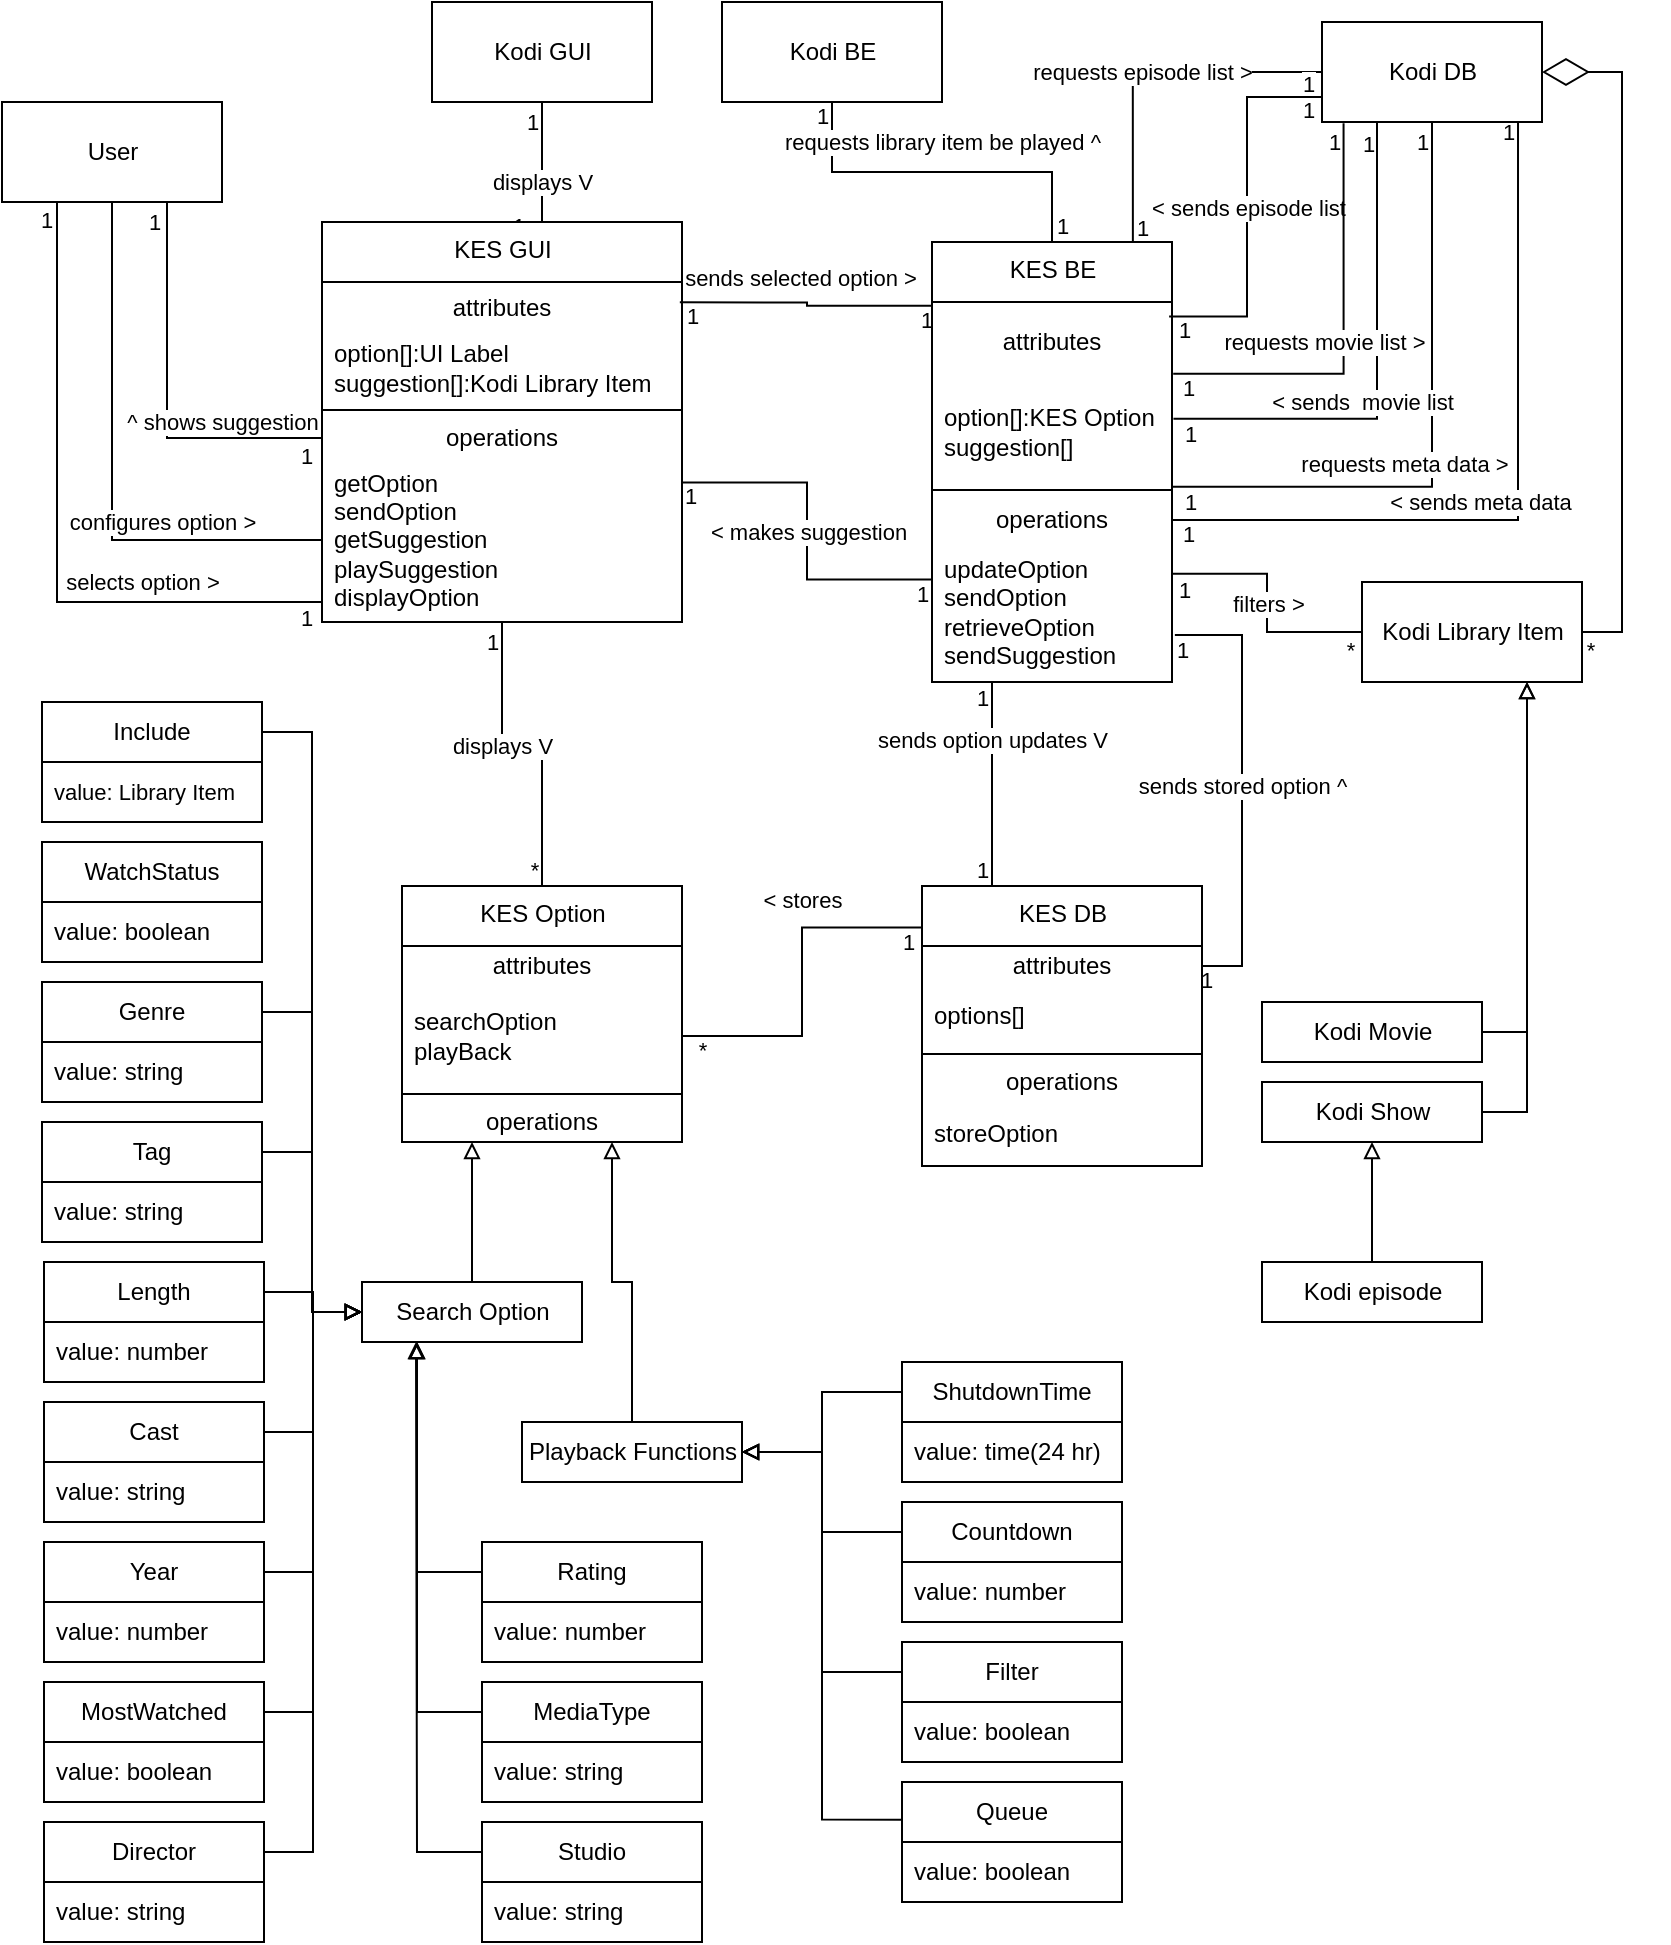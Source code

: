 <mxfile version="20.8.16" type="device"><diagram id="5QyvUhvtowPXvdwHoXW4" name="Page-1"><mxGraphModel dx="1098" dy="640" grid="1" gridSize="10" guides="1" tooltips="1" connect="1" arrows="1" fold="1" page="1" pageScale="1" pageWidth="850" pageHeight="1100" math="0" shadow="0"><root><mxCell id="0"/><mxCell id="1" parent="0"/><mxCell id="aH5XQn8IMp808lATi_bA-122" value="selects option &amp;gt;" style="edgeStyle=orthogonalEdgeStyle;rounded=0;orthogonalLoop=1;jettySize=auto;html=1;startArrow=none;startFill=0;endArrow=none;endFill=0;entryX=0;entryY=0.878;entryDx=0;entryDy=0;exitX=0.25;exitY=1;exitDx=0;exitDy=0;entryPerimeter=0;" parent="1" source="6" target="wnMXH39WCx-9L3nmAdNR-98" edge="1"><mxGeometry x="0.459" y="10" relative="1" as="geometry"><mxPoint x="150" y="170" as="targetPoint"/><mxPoint as="offset"/></mxGeometry></mxCell><mxCell id="Qz8JM6yWFEScYRplDdzO-94" value="1" style="edgeLabel;html=1;align=center;verticalAlign=middle;resizable=0;points=[];" parent="aH5XQn8IMp808lATi_bA-122" vertex="1" connectable="0"><mxGeometry x="-0.898" relative="1" as="geometry"><mxPoint x="-6" y="-8" as="offset"/></mxGeometry></mxCell><mxCell id="Qz8JM6yWFEScYRplDdzO-97" value="1" style="edgeLabel;html=1;align=center;verticalAlign=middle;resizable=0;points=[];" parent="aH5XQn8IMp808lATi_bA-122" vertex="1" connectable="0"><mxGeometry x="0.917" y="2" relative="1" as="geometry"><mxPoint x="6" y="10" as="offset"/></mxGeometry></mxCell><mxCell id="Qz8JM6yWFEScYRplDdzO-93" value="^ shows suggestion" style="edgeStyle=orthogonalEdgeStyle;rounded=0;orthogonalLoop=1;jettySize=auto;html=1;entryX=0;entryY=0.5;entryDx=0;entryDy=0;startArrow=none;startFill=0;endArrow=none;endFill=0;exitX=0.75;exitY=1;exitDx=0;exitDy=0;" parent="1" source="6" target="wnMXH39WCx-9L3nmAdNR-97" edge="1"><mxGeometry x="0.488" y="8" relative="1" as="geometry"><mxPoint as="offset"/></mxGeometry></mxCell><mxCell id="Qz8JM6yWFEScYRplDdzO-95" value="1" style="edgeLabel;html=1;align=center;verticalAlign=middle;resizable=0;points=[];" parent="Qz8JM6yWFEScYRplDdzO-93" vertex="1" connectable="0"><mxGeometry x="-0.841" y="-3" relative="1" as="geometry"><mxPoint x="-4" y="-6" as="offset"/></mxGeometry></mxCell><mxCell id="Qz8JM6yWFEScYRplDdzO-96" value="1" style="edgeLabel;html=1;align=center;verticalAlign=middle;resizable=0;points=[];" parent="Qz8JM6yWFEScYRplDdzO-93" vertex="1" connectable="0"><mxGeometry x="0.829" relative="1" as="geometry"><mxPoint x="8" y="9" as="offset"/></mxGeometry></mxCell><mxCell id="PHkixH4Za-O6h0a6Kcd0-161" value="configures option &amp;gt;" style="edgeStyle=orthogonalEdgeStyle;rounded=0;orthogonalLoop=1;jettySize=auto;html=1;fontSize=11;endArrow=none;endFill=0;endSize=6;" edge="1" parent="1" source="6" target="wnMXH39WCx-9L3nmAdNR-98"><mxGeometry x="0.416" y="9" relative="1" as="geometry"><mxPoint as="offset"/></mxGeometry></mxCell><mxCell id="6" value="User" style="html=1;" parent="1" vertex="1"><mxGeometry x="20" y="110" width="110" height="50" as="geometry"/></mxCell><mxCell id="aH5XQn8IMp808lATi_bA-124" value="displays V" style="edgeStyle=orthogonalEdgeStyle;rounded=0;orthogonalLoop=1;jettySize=auto;html=1;startArrow=none;startFill=0;endArrow=none;endFill=0;entryX=0.5;entryY=0;entryDx=0;entryDy=0;" parent="1" source="7" target="wnMXH39WCx-9L3nmAdNR-93" edge="1"><mxGeometry relative="1" as="geometry"><mxPoint x="260" y="210" as="targetPoint"/><Array as="points"><mxPoint x="290" y="160"/><mxPoint x="290" y="160"/></Array></mxGeometry></mxCell><mxCell id="Qz8JM6yWFEScYRplDdzO-100" value="1" style="edgeLabel;html=1;align=center;verticalAlign=middle;resizable=0;points=[];" parent="aH5XQn8IMp808lATi_bA-124" vertex="1" connectable="0"><mxGeometry x="-0.733" relative="1" as="geometry"><mxPoint x="-5" y="-1" as="offset"/></mxGeometry></mxCell><mxCell id="Qz8JM6yWFEScYRplDdzO-101" value="1" style="edgeLabel;html=1;align=center;verticalAlign=middle;resizable=0;points=[];" parent="aH5XQn8IMp808lATi_bA-124" vertex="1" connectable="0"><mxGeometry x="0.667" relative="1" as="geometry"><mxPoint x="-6" y="2" as="offset"/></mxGeometry></mxCell><mxCell id="7" value="Kodi GUI" style="html=1;" parent="1" vertex="1"><mxGeometry x="235" y="60" width="110" height="50" as="geometry"/></mxCell><mxCell id="PHkixH4Za-O6h0a6Kcd0-103" style="edgeStyle=orthogonalEdgeStyle;rounded=0;orthogonalLoop=1;jettySize=auto;html=1;entryX=1;entryY=0.5;entryDx=0;entryDy=0;endArrow=diamondThin;endFill=0;exitX=1;exitY=0.5;exitDx=0;exitDy=0;endSize=21;" edge="1" parent="1" source="9" target="43"><mxGeometry relative="1" as="geometry"/></mxCell><mxCell id="PHkixH4Za-O6h0a6Kcd0-155" value="*" style="edgeLabel;html=1;align=center;verticalAlign=middle;resizable=0;points=[];fontSize=11;" vertex="1" connectable="0" parent="PHkixH4Za-O6h0a6Kcd0-103"><mxGeometry x="-0.816" relative="1" as="geometry"><mxPoint x="-16" y="20" as="offset"/></mxGeometry></mxCell><mxCell id="PHkixH4Za-O6h0a6Kcd0-104" value="filters &amp;gt;" style="edgeStyle=orthogonalEdgeStyle;rounded=0;orthogonalLoop=1;jettySize=auto;html=1;entryX=1.003;entryY=0.227;entryDx=0;entryDy=0;entryPerimeter=0;endArrow=none;endFill=0;" edge="1" parent="1" source="9" target="H6IdDDHFoAhcUk2efAu6-102"><mxGeometry relative="1" as="geometry"/></mxCell><mxCell id="PHkixH4Za-O6h0a6Kcd0-153" value="1" style="edgeLabel;html=1;align=center;verticalAlign=middle;resizable=0;points=[];fontSize=11;" vertex="1" connectable="0" parent="PHkixH4Za-O6h0a6Kcd0-104"><mxGeometry x="0.803" relative="1" as="geometry"><mxPoint x="-7" y="8" as="offset"/></mxGeometry></mxCell><mxCell id="PHkixH4Za-O6h0a6Kcd0-154" value="*" style="edgeLabel;html=1;align=center;verticalAlign=middle;resizable=0;points=[];fontSize=11;" vertex="1" connectable="0" parent="PHkixH4Za-O6h0a6Kcd0-104"><mxGeometry x="-0.832" relative="1" as="geometry"><mxPoint x="4" y="9" as="offset"/></mxGeometry></mxCell><mxCell id="9" value="Kodi Library Item" style="html=1;" parent="1" vertex="1"><mxGeometry x="700" y="350" width="110" height="50" as="geometry"/></mxCell><mxCell id="aH5XQn8IMp808lATi_bA-118" value="requests meta data &amp;gt;" style="edgeStyle=orthogonalEdgeStyle;rounded=0;orthogonalLoop=1;jettySize=auto;html=1;startArrow=none;startFill=0;endArrow=none;endFill=0;entryX=1.002;entryY=1.048;entryDx=0;entryDy=0;entryPerimeter=0;exitX=0.5;exitY=1;exitDx=0;exitDy=0;" parent="1" source="43" target="H6IdDDHFoAhcUk2efAu6-95" edge="1"><mxGeometry x="0.258" y="-11" relative="1" as="geometry"><mxPoint as="offset"/></mxGeometry></mxCell><mxCell id="Qz8JM6yWFEScYRplDdzO-121" value="1" style="edgeLabel;html=1;align=center;verticalAlign=middle;resizable=0;points=[];" parent="aH5XQn8IMp808lATi_bA-118" vertex="1" connectable="0"><mxGeometry x="0.883" y="1" relative="1" as="geometry"><mxPoint x="-10" y="6" as="offset"/></mxGeometry></mxCell><mxCell id="Qz8JM6yWFEScYRplDdzO-124" value="1" style="edgeLabel;html=1;align=center;verticalAlign=middle;resizable=0;points=[];" parent="aH5XQn8IMp808lATi_bA-118" vertex="1" connectable="0"><mxGeometry x="-0.929" relative="1" as="geometry"><mxPoint x="-5" y="-1" as="offset"/></mxGeometry></mxCell><mxCell id="aH5XQn8IMp808lATi_bA-130" value="&amp;lt; sends meta data" style="edgeStyle=orthogonalEdgeStyle;rounded=0;orthogonalLoop=1;jettySize=auto;html=1;entryX=1;entryY=0.5;entryDx=0;entryDy=0;startArrow=none;startFill=0;endArrow=none;endFill=0;exitX=0.891;exitY=0.9;exitDx=0;exitDy=0;exitPerimeter=0;" parent="1" source="43" target="H6IdDDHFoAhcUk2efAu6-97" edge="1"><mxGeometry x="0.183" y="-9" relative="1" as="geometry"><mxPoint as="offset"/></mxGeometry></mxCell><mxCell id="Qz8JM6yWFEScYRplDdzO-120" value="1" style="edgeLabel;html=1;align=center;verticalAlign=middle;resizable=0;points=[];" parent="aH5XQn8IMp808lATi_bA-130" vertex="1" connectable="0"><mxGeometry x="0.923" relative="1" as="geometry"><mxPoint x="-7" y="7" as="offset"/></mxGeometry></mxCell><mxCell id="Qz8JM6yWFEScYRplDdzO-125" value="1" style="edgeLabel;html=1;align=center;verticalAlign=middle;resizable=0;points=[];" parent="aH5XQn8IMp808lATi_bA-130" vertex="1" connectable="0"><mxGeometry x="-0.947" relative="1" as="geometry"><mxPoint x="-5" as="offset"/></mxGeometry></mxCell><mxCell id="Qz8JM6yWFEScYRplDdzO-129" value="&amp;lt; sends&amp;nbsp; movie list" style="edgeStyle=orthogonalEdgeStyle;rounded=0;orthogonalLoop=1;jettySize=auto;html=1;entryX=1.006;entryY=0.367;entryDx=0;entryDy=0;startArrow=none;startFill=0;endArrow=none;endFill=0;exitX=0.25;exitY=1;exitDx=0;exitDy=0;entryPerimeter=0;" parent="1" source="43" target="H6IdDDHFoAhcUk2efAu6-95" edge="1"><mxGeometry x="0.244" y="-8" relative="1" as="geometry"><mxPoint x="687" y="190" as="sourcePoint"/><mxPoint as="offset"/></mxGeometry></mxCell><mxCell id="Qz8JM6yWFEScYRplDdzO-132" value="1" style="edgeLabel;html=1;align=center;verticalAlign=middle;resizable=0;points=[];" parent="Qz8JM6yWFEScYRplDdzO-129" vertex="1" connectable="0"><mxGeometry x="-0.888" relative="1" as="geometry"><mxPoint x="-5" y="-3" as="offset"/></mxGeometry></mxCell><mxCell id="Qz8JM6yWFEScYRplDdzO-134" value="1" style="edgeLabel;html=1;align=center;verticalAlign=middle;resizable=0;points=[];" parent="Qz8JM6yWFEScYRplDdzO-129" vertex="1" connectable="0"><mxGeometry x="0.891" relative="1" as="geometry"><mxPoint x="-6" y="7" as="offset"/></mxGeometry></mxCell><mxCell id="43" value="Kodi DB" style="html=1;" parent="1" vertex="1"><mxGeometry x="680" y="70" width="110" height="50" as="geometry"/></mxCell><mxCell id="85" value="Search Option" style="html=1;fontSize=12;" parent="1" vertex="1"><mxGeometry x="200" y="700" width="110" height="30" as="geometry"/></mxCell><mxCell id="86" value="Playback Functions" style="html=1;fontSize=12;" parent="1" vertex="1"><mxGeometry x="280" y="770" width="110" height="30" as="geometry"/></mxCell><mxCell id="aH5XQn8IMp808lATi_bA-119" value="requests library item be played ^" style="edgeStyle=orthogonalEdgeStyle;rounded=0;orthogonalLoop=1;jettySize=auto;html=1;entryX=0.5;entryY=0;entryDx=0;entryDy=0;startArrow=none;startFill=0;endArrow=none;endFill=0;" parent="1" source="93" target="H6IdDDHFoAhcUk2efAu6-93" edge="1"><mxGeometry y="15" relative="1" as="geometry"><mxPoint as="offset"/></mxGeometry></mxCell><mxCell id="Qz8JM6yWFEScYRplDdzO-108" value="1" style="edgeLabel;html=1;align=center;verticalAlign=middle;resizable=0;points=[];" parent="aH5XQn8IMp808lATi_bA-119" vertex="1" connectable="0"><mxGeometry x="-0.676" relative="1" as="geometry"><mxPoint x="-5" y="-22" as="offset"/></mxGeometry></mxCell><mxCell id="Qz8JM6yWFEScYRplDdzO-109" value="1" style="edgeLabel;html=1;align=center;verticalAlign=middle;resizable=0;points=[];" parent="aH5XQn8IMp808lATi_bA-119" vertex="1" connectable="0"><mxGeometry x="0.695" relative="1" as="geometry"><mxPoint x="5" y="19" as="offset"/></mxGeometry></mxCell><mxCell id="93" value="Kodi BE" style="html=1;" parent="1" vertex="1"><mxGeometry x="380" y="60" width="110" height="50" as="geometry"/></mxCell><mxCell id="aH5XQn8IMp808lATi_bA-106" value="displays V" style="edgeStyle=orthogonalEdgeStyle;rounded=0;orthogonalLoop=1;jettySize=auto;html=1;startArrow=none;startFill=0;endArrow=none;endFill=0;" parent="1" source="wnMXH39WCx-9L3nmAdNR-93" target="aH5XQn8IMp808lATi_bA-93" edge="1"><mxGeometry x="-0.188" relative="1" as="geometry"><mxPoint as="offset"/></mxGeometry></mxCell><mxCell id="Qz8JM6yWFEScYRplDdzO-112" value="1" style="edgeLabel;html=1;align=center;verticalAlign=middle;resizable=0;points=[];" parent="aH5XQn8IMp808lATi_bA-106" vertex="1" connectable="0"><mxGeometry x="-0.849" y="1" relative="1" as="geometry"><mxPoint x="-6" y="-2" as="offset"/></mxGeometry></mxCell><mxCell id="Qz8JM6yWFEScYRplDdzO-113" value="*" style="edgeLabel;html=1;align=center;verticalAlign=middle;resizable=0;points=[];" parent="aH5XQn8IMp808lATi_bA-106" vertex="1" connectable="0"><mxGeometry x="0.849" y="-1" relative="1" as="geometry"><mxPoint x="-3" y="3" as="offset"/></mxGeometry></mxCell><mxCell id="wnMXH39WCx-9L3nmAdNR-93" value="KES GUI" style="swimlane;fontStyle=0;align=center;verticalAlign=top;childLayout=stackLayout;horizontal=1;startSize=30;horizontalStack=0;resizeParent=1;resizeParentMax=0;resizeLast=0;collapsible=0;marginBottom=0;html=1;fontColor=#000000;labelBackgroundColor=none;" parent="1" vertex="1"><mxGeometry x="180" y="170" width="180" height="200" as="geometry"/></mxCell><mxCell id="wnMXH39WCx-9L3nmAdNR-94" value="attributes" style="text;html=1;strokeColor=none;fillColor=none;align=center;verticalAlign=middle;spacingLeft=4;spacingRight=4;overflow=hidden;rotatable=0;points=[[0,0.5],[1,0.5]];portConstraint=eastwest;fontColor=#000000;labelBackgroundColor=none;" parent="wnMXH39WCx-9L3nmAdNR-93" vertex="1"><mxGeometry y="30" width="180" height="25" as="geometry"/></mxCell><mxCell id="wnMXH39WCx-9L3nmAdNR-95" value="option[]:UI Label&lt;br&gt;suggestion[]:Kodi Library Item" style="text;html=1;strokeColor=none;fillColor=none;align=left;verticalAlign=middle;spacingLeft=4;spacingRight=4;overflow=hidden;rotatable=0;points=[[0,0.5],[1,0.5]];portConstraint=eastwest;fontColor=#000000;labelBackgroundColor=none;" parent="wnMXH39WCx-9L3nmAdNR-93" vertex="1"><mxGeometry y="55" width="180" height="35" as="geometry"/></mxCell><mxCell id="wnMXH39WCx-9L3nmAdNR-96" value="" style="line;strokeWidth=1;fillColor=none;align=left;verticalAlign=middle;spacingTop=-1;spacingLeft=3;spacingRight=3;rotatable=0;labelPosition=right;points=[];portConstraint=eastwest;fontColor=#000000;labelBackgroundColor=none;" parent="wnMXH39WCx-9L3nmAdNR-93" vertex="1"><mxGeometry y="90" width="180" height="8" as="geometry"/></mxCell><mxCell id="wnMXH39WCx-9L3nmAdNR-97" value="operations" style="text;html=1;strokeColor=none;fillColor=none;align=center;verticalAlign=middle;spacingLeft=4;spacingRight=4;overflow=hidden;rotatable=0;points=[[0,0.5],[1,0.5]];portConstraint=eastwest;fontColor=#000000;labelBackgroundColor=none;" parent="wnMXH39WCx-9L3nmAdNR-93" vertex="1"><mxGeometry y="98" width="180" height="20" as="geometry"/></mxCell><mxCell id="wnMXH39WCx-9L3nmAdNR-98" value="getOption&lt;br&gt;sendOption&lt;br&gt;getSuggestion&lt;br&gt;playSuggestion&lt;br&gt;displayOption" style="text;html=1;strokeColor=none;fillColor=none;align=left;verticalAlign=middle;spacingLeft=4;spacingRight=4;overflow=hidden;rotatable=0;points=[[0,0.5],[1,0.5]];portConstraint=eastwest;fontColor=#000000;labelBackgroundColor=none;" parent="wnMXH39WCx-9L3nmAdNR-93" vertex="1"><mxGeometry y="118" width="180" height="82" as="geometry"/></mxCell><mxCell id="aH5XQn8IMp808lATi_bA-109" value="sends option updates V" style="edgeStyle=orthogonalEdgeStyle;rounded=0;orthogonalLoop=1;jettySize=auto;html=1;entryX=0.25;entryY=0;entryDx=0;entryDy=0;startArrow=none;startFill=0;endArrow=none;endFill=0;exitX=0.25;exitY=1;exitDx=0;exitDy=0;exitPerimeter=0;" parent="1" source="H6IdDDHFoAhcUk2efAu6-102" target="NBvjGKbYhggI_zkNDtC3-93" edge="1"><mxGeometry x="-0.436" relative="1" as="geometry"><mxPoint as="offset"/></mxGeometry></mxCell><mxCell id="Qz8JM6yWFEScYRplDdzO-135" value="1" style="edgeLabel;html=1;align=center;verticalAlign=middle;resizable=0;points=[];" parent="aH5XQn8IMp808lATi_bA-109" vertex="1" connectable="0"><mxGeometry x="-0.818" y="1" relative="1" as="geometry"><mxPoint x="-6" y="-2" as="offset"/></mxGeometry></mxCell><mxCell id="Qz8JM6yWFEScYRplDdzO-136" value="1" style="edgeLabel;html=1;align=center;verticalAlign=middle;resizable=0;points=[];" parent="aH5XQn8IMp808lATi_bA-109" vertex="1" connectable="0"><mxGeometry x="0.773" y="-1" relative="1" as="geometry"><mxPoint x="-4" y="3" as="offset"/></mxGeometry></mxCell><mxCell id="aH5XQn8IMp808lATi_bA-110" value="sends stored option ^" style="edgeStyle=orthogonalEdgeStyle;rounded=0;orthogonalLoop=1;jettySize=auto;html=1;startArrow=none;startFill=0;endArrow=none;endFill=0;exitX=1.012;exitY=0.664;exitDx=0;exitDy=0;exitPerimeter=0;entryX=1;entryY=0.5;entryDx=0;entryDy=0;" parent="1" source="H6IdDDHFoAhcUk2efAu6-102" target="NBvjGKbYhggI_zkNDtC3-94" edge="1"><mxGeometry relative="1" as="geometry"/></mxCell><mxCell id="Qz8JM6yWFEScYRplDdzO-119" value="1" style="edgeLabel;html=1;align=center;verticalAlign=middle;resizable=0;points=[];" parent="aH5XQn8IMp808lATi_bA-110" vertex="1" connectable="0"><mxGeometry x="-0.806" relative="1" as="geometry"><mxPoint x="-18" y="7" as="offset"/></mxGeometry></mxCell><mxCell id="Qz8JM6yWFEScYRplDdzO-137" value="1" style="edgeLabel;html=1;align=center;verticalAlign=middle;resizable=0;points=[];" parent="aH5XQn8IMp808lATi_bA-110" vertex="1" connectable="0"><mxGeometry x="0.899" relative="1" as="geometry"><mxPoint x="-9" y="7" as="offset"/></mxGeometry></mxCell><mxCell id="aH5XQn8IMp808lATi_bA-114" value="sends selected option &amp;gt;" style="edgeStyle=orthogonalEdgeStyle;rounded=0;orthogonalLoop=1;jettySize=auto;html=1;startArrow=none;startFill=0;endArrow=none;endFill=0;exitX=0.004;exitY=0.048;exitDx=0;exitDy=0;exitPerimeter=0;entryX=0.994;entryY=0.407;entryDx=0;entryDy=0;entryPerimeter=0;" parent="1" source="H6IdDDHFoAhcUk2efAu6-94" target="wnMXH39WCx-9L3nmAdNR-94" edge="1"><mxGeometry x="0.06" y="-12" relative="1" as="geometry"><mxPoint x="370" y="210" as="targetPoint"/><mxPoint as="offset"/></mxGeometry></mxCell><mxCell id="Qz8JM6yWFEScYRplDdzO-110" value="1" style="edgeLabel;html=1;align=center;verticalAlign=middle;resizable=0;points=[];" parent="aH5XQn8IMp808lATi_bA-114" vertex="1" connectable="0"><mxGeometry x="0.86" relative="1" as="geometry"><mxPoint x="-3" y="7" as="offset"/></mxGeometry></mxCell><mxCell id="Qz8JM6yWFEScYRplDdzO-111" value="1" style="edgeLabel;html=1;align=center;verticalAlign=middle;resizable=0;points=[];" parent="aH5XQn8IMp808lATi_bA-114" vertex="1" connectable="0"><mxGeometry x="-0.881" y="-1" relative="1" as="geometry"><mxPoint x="4" y="8" as="offset"/></mxGeometry></mxCell><mxCell id="PHkixH4Za-O6h0a6Kcd0-94" value="requests episode list &amp;gt;" style="edgeStyle=orthogonalEdgeStyle;rounded=0;orthogonalLoop=1;jettySize=auto;html=1;entryX=0;entryY=0.5;entryDx=0;entryDy=0;exitX=0.837;exitY=0.002;exitDx=0;exitDy=0;exitPerimeter=0;endArrow=none;endFill=0;" edge="1" parent="1" source="H6IdDDHFoAhcUk2efAu6-93" target="43"><mxGeometry relative="1" as="geometry"/></mxCell><mxCell id="PHkixH4Za-O6h0a6Kcd0-158" value="1" style="edgeLabel;html=1;align=center;verticalAlign=middle;resizable=0;points=[];fontSize=11;" vertex="1" connectable="0" parent="PHkixH4Za-O6h0a6Kcd0-94"><mxGeometry x="-0.795" y="-1" relative="1" as="geometry"><mxPoint x="3" y="11" as="offset"/></mxGeometry></mxCell><mxCell id="PHkixH4Za-O6h0a6Kcd0-159" value="1" style="edgeLabel;html=1;align=center;verticalAlign=middle;resizable=0;points=[];fontSize=11;" vertex="1" connectable="0" parent="PHkixH4Za-O6h0a6Kcd0-94"><mxGeometry x="0.827" y="-2" relative="1" as="geometry"><mxPoint x="8" y="4" as="offset"/></mxGeometry></mxCell><mxCell id="PHkixH4Za-O6h0a6Kcd0-96" value="&amp;lt; sends episode list" style="edgeStyle=orthogonalEdgeStyle;rounded=0;orthogonalLoop=1;jettySize=auto;html=1;entryX=0;entryY=0.75;entryDx=0;entryDy=0;exitX=0.988;exitY=0.181;exitDx=0;exitDy=0;exitPerimeter=0;endArrow=none;endFill=0;" edge="1" parent="1" source="H6IdDDHFoAhcUk2efAu6-94" target="43"><mxGeometry relative="1" as="geometry"/></mxCell><mxCell id="PHkixH4Za-O6h0a6Kcd0-156" value="1" style="edgeLabel;html=1;align=center;verticalAlign=middle;resizable=0;points=[];fontSize=11;" vertex="1" connectable="0" parent="PHkixH4Za-O6h0a6Kcd0-96"><mxGeometry x="-0.868" y="2" relative="1" as="geometry"><mxPoint x="-5" y="9" as="offset"/></mxGeometry></mxCell><mxCell id="PHkixH4Za-O6h0a6Kcd0-160" value="1" style="edgeLabel;html=1;align=center;verticalAlign=middle;resizable=0;points=[];fontSize=11;" vertex="1" connectable="0" parent="PHkixH4Za-O6h0a6Kcd0-96"><mxGeometry x="0.673" relative="1" as="geometry"><mxPoint x="23" y="6" as="offset"/></mxGeometry></mxCell><mxCell id="H6IdDDHFoAhcUk2efAu6-93" value="KES BE" style="swimlane;fontStyle=0;align=center;verticalAlign=top;childLayout=stackLayout;horizontal=1;startSize=30;horizontalStack=0;resizeParent=1;resizeParentMax=0;resizeLast=0;collapsible=0;marginBottom=0;html=1;fontColor=#000000;labelBackgroundColor=none;" parent="1" vertex="1"><mxGeometry x="485" y="180" width="120" height="220" as="geometry"/></mxCell><mxCell id="H6IdDDHFoAhcUk2efAu6-94" value="attributes" style="text;html=1;strokeColor=none;fillColor=none;align=center;verticalAlign=middle;spacingLeft=4;spacingRight=4;overflow=hidden;rotatable=0;points=[[0,0.5],[1,0.5]];portConstraint=eastwest;fontColor=#000000;labelBackgroundColor=none;" parent="H6IdDDHFoAhcUk2efAu6-93" vertex="1"><mxGeometry y="30" width="120" height="40" as="geometry"/></mxCell><mxCell id="H6IdDDHFoAhcUk2efAu6-95" value="option[]:KES Option&lt;br&gt;suggestion[]" style="text;html=1;strokeColor=none;fillColor=none;align=left;verticalAlign=middle;spacingLeft=4;spacingRight=4;overflow=hidden;rotatable=0;points=[[0,0.5],[1,0.5]];portConstraint=eastwest;fontColor=#000000;labelBackgroundColor=none;" parent="H6IdDDHFoAhcUk2efAu6-93" vertex="1"><mxGeometry y="70" width="120" height="50" as="geometry"/></mxCell><mxCell id="H6IdDDHFoAhcUk2efAu6-96" value="" style="line;strokeWidth=1;fillColor=none;align=left;verticalAlign=middle;spacingTop=-1;spacingLeft=3;spacingRight=3;rotatable=0;labelPosition=right;points=[];portConstraint=eastwest;fontColor=#000000;labelBackgroundColor=none;" parent="H6IdDDHFoAhcUk2efAu6-93" vertex="1"><mxGeometry y="120" width="120" height="8" as="geometry"/></mxCell><mxCell id="H6IdDDHFoAhcUk2efAu6-97" value="operations" style="text;html=1;strokeColor=none;fillColor=none;align=center;verticalAlign=middle;spacingLeft=4;spacingRight=4;overflow=hidden;rotatable=0;points=[[0,0.5],[1,0.5]];portConstraint=eastwest;fontColor=#000000;labelBackgroundColor=none;" parent="H6IdDDHFoAhcUk2efAu6-93" vertex="1"><mxGeometry y="128" width="120" height="22" as="geometry"/></mxCell><mxCell id="H6IdDDHFoAhcUk2efAu6-102" value="updateOption&lt;br&gt;sendOption&lt;br&gt;retrieveOption&lt;br&gt;sendSuggestion" style="text;html=1;strokeColor=none;fillColor=none;align=left;verticalAlign=middle;spacingLeft=4;spacingRight=4;overflow=hidden;rotatable=0;points=[[0,0.5],[1,0.5]];portConstraint=eastwest;fontColor=#000000;labelBackgroundColor=none;" parent="H6IdDDHFoAhcUk2efAu6-93" vertex="1"><mxGeometry y="150" width="120" height="70" as="geometry"/></mxCell><mxCell id="aH5XQn8IMp808lATi_bA-111" value="&amp;lt; stores" style="edgeStyle=orthogonalEdgeStyle;rounded=0;orthogonalLoop=1;jettySize=auto;html=1;entryX=1;entryY=0.5;entryDx=0;entryDy=0;startArrow=none;startFill=0;endArrow=none;endFill=0;exitX=0.005;exitY=0.148;exitDx=0;exitDy=0;exitPerimeter=0;" parent="1" source="NBvjGKbYhggI_zkNDtC3-93" target="aH5XQn8IMp808lATi_bA-95" edge="1"><mxGeometry x="-0.306" y="-13" relative="1" as="geometry"><mxPoint x="13" y="-13" as="offset"/></mxGeometry></mxCell><mxCell id="Qz8JM6yWFEScYRplDdzO-114" value="*" style="edgeLabel;html=1;align=center;verticalAlign=middle;resizable=0;points=[];" parent="aH5XQn8IMp808lATi_bA-111" vertex="1" connectable="0"><mxGeometry x="0.698" relative="1" as="geometry"><mxPoint x="-17" y="7" as="offset"/></mxGeometry></mxCell><mxCell id="Qz8JM6yWFEScYRplDdzO-115" value="1" style="edgeLabel;html=1;align=center;verticalAlign=middle;resizable=0;points=[];" parent="aH5XQn8IMp808lATi_bA-111" vertex="1" connectable="0"><mxGeometry x="-0.77" relative="1" as="geometry"><mxPoint x="12" y="7" as="offset"/></mxGeometry></mxCell><mxCell id="NBvjGKbYhggI_zkNDtC3-93" value="KES DB" style="swimlane;fontStyle=0;align=center;verticalAlign=top;childLayout=stackLayout;horizontal=1;startSize=30;horizontalStack=0;resizeParent=1;resizeParentMax=0;resizeLast=0;collapsible=0;marginBottom=0;html=1;fontColor=#000000;labelBackgroundColor=none;" parent="1" vertex="1"><mxGeometry x="480" y="502" width="140" height="140" as="geometry"/></mxCell><mxCell id="NBvjGKbYhggI_zkNDtC3-94" value="attributes" style="text;html=1;strokeColor=none;fillColor=none;align=center;verticalAlign=middle;spacingLeft=4;spacingRight=4;overflow=hidden;rotatable=0;points=[[0,0.5],[1,0.5]];portConstraint=eastwest;fontColor=#000000;labelBackgroundColor=none;" parent="NBvjGKbYhggI_zkNDtC3-93" vertex="1"><mxGeometry y="30" width="140" height="20" as="geometry"/></mxCell><mxCell id="NBvjGKbYhggI_zkNDtC3-101" value="options[]" style="text;html=1;strokeColor=none;fillColor=none;align=left;verticalAlign=middle;spacingLeft=4;spacingRight=4;overflow=hidden;rotatable=0;points=[[0,0.5],[1,0.5]];portConstraint=eastwest;fontColor=#000000;labelBackgroundColor=none;" parent="NBvjGKbYhggI_zkNDtC3-93" vertex="1"><mxGeometry y="50" width="140" height="30" as="geometry"/></mxCell><mxCell id="NBvjGKbYhggI_zkNDtC3-95" value="" style="line;strokeWidth=1;fillColor=none;align=left;verticalAlign=middle;spacingTop=-1;spacingLeft=3;spacingRight=3;rotatable=0;labelPosition=right;points=[];portConstraint=eastwest;fontColor=#000000;labelBackgroundColor=none;" parent="NBvjGKbYhggI_zkNDtC3-93" vertex="1"><mxGeometry y="80" width="140" height="8" as="geometry"/></mxCell><mxCell id="NBvjGKbYhggI_zkNDtC3-96" value="operations" style="text;html=1;strokeColor=none;fillColor=none;align=center;verticalAlign=middle;spacingLeft=4;spacingRight=4;overflow=hidden;rotatable=0;points=[[0,0.5],[1,0.5]];portConstraint=eastwest;fontColor=#000000;labelBackgroundColor=none;" parent="NBvjGKbYhggI_zkNDtC3-93" vertex="1"><mxGeometry y="88" width="140" height="20" as="geometry"/></mxCell><mxCell id="NBvjGKbYhggI_zkNDtC3-97" value="storeOption" style="text;html=1;strokeColor=none;fillColor=none;align=left;verticalAlign=middle;spacingLeft=4;spacingRight=4;overflow=hidden;rotatable=0;points=[[0,0.5],[1,0.5]];portConstraint=eastwest;fontColor=#000000;labelBackgroundColor=none;" parent="NBvjGKbYhggI_zkNDtC3-93" vertex="1"><mxGeometry y="108" width="140" height="32" as="geometry"/></mxCell><mxCell id="aH5XQn8IMp808lATi_bA-115" style="edgeStyle=orthogonalEdgeStyle;rounded=0;orthogonalLoop=1;jettySize=auto;html=1;startArrow=block;startFill=0;endArrow=none;endFill=0;entryX=0.5;entryY=0;entryDx=0;entryDy=0;exitX=0.25;exitY=1;exitDx=0;exitDy=0;" parent="1" source="aH5XQn8IMp808lATi_bA-93" target="85" edge="1"><mxGeometry relative="1" as="geometry"><mxPoint x="260.04" y="620" as="sourcePoint"/></mxGeometry></mxCell><mxCell id="aH5XQn8IMp808lATi_bA-116" style="edgeStyle=orthogonalEdgeStyle;rounded=0;orthogonalLoop=1;jettySize=auto;html=1;entryX=0.5;entryY=0;entryDx=0;entryDy=0;startArrow=block;startFill=0;endArrow=none;endFill=0;exitX=0.75;exitY=1;exitDx=0;exitDy=0;" parent="1" source="aH5XQn8IMp808lATi_bA-93" target="86" edge="1"><mxGeometry relative="1" as="geometry"/></mxCell><mxCell id="aH5XQn8IMp808lATi_bA-93" value="KES Option" style="swimlane;fontStyle=0;align=center;verticalAlign=top;childLayout=stackLayout;horizontal=1;startSize=30;horizontalStack=0;resizeParent=1;resizeParentMax=0;resizeLast=0;collapsible=0;marginBottom=0;html=1;fontColor=#000000;labelBackgroundColor=none;" parent="1" vertex="1"><mxGeometry x="220" y="502" width="140" height="128" as="geometry"/></mxCell><mxCell id="aH5XQn8IMp808lATi_bA-94" value="attributes" style="text;html=1;strokeColor=none;fillColor=none;align=center;verticalAlign=middle;spacingLeft=4;spacingRight=4;overflow=hidden;rotatable=0;points=[[0,0.5],[1,0.5]];portConstraint=eastwest;fontColor=#000000;labelBackgroundColor=none;" parent="aH5XQn8IMp808lATi_bA-93" vertex="1"><mxGeometry y="30" width="140" height="20" as="geometry"/></mxCell><mxCell id="aH5XQn8IMp808lATi_bA-95" value="searchOption&lt;br&gt;playBack" style="text;html=1;strokeColor=none;fillColor=none;align=left;verticalAlign=middle;spacingLeft=4;spacingRight=4;overflow=hidden;rotatable=0;points=[[0,0.5],[1,0.5]];portConstraint=eastwest;fontColor=#000000;labelBackgroundColor=none;" parent="aH5XQn8IMp808lATi_bA-93" vertex="1"><mxGeometry y="50" width="140" height="50" as="geometry"/></mxCell><mxCell id="aH5XQn8IMp808lATi_bA-97" value="" style="line;strokeWidth=1;fillColor=none;align=left;verticalAlign=middle;spacingTop=-1;spacingLeft=3;spacingRight=3;rotatable=0;labelPosition=right;points=[];portConstraint=eastwest;fontColor=#000000;labelBackgroundColor=none;" parent="aH5XQn8IMp808lATi_bA-93" vertex="1"><mxGeometry y="100" width="140" height="8" as="geometry"/></mxCell><mxCell id="PHkixH4Za-O6h0a6Kcd0-107" value="operations" style="text;html=1;strokeColor=none;fillColor=none;align=center;verticalAlign=middle;spacingLeft=4;spacingRight=4;overflow=hidden;rotatable=0;points=[[0,0.5],[1,0.5]];portConstraint=eastwest;fontColor=#000000;labelBackgroundColor=none;" vertex="1" parent="aH5XQn8IMp808lATi_bA-93"><mxGeometry y="108" width="140" height="20" as="geometry"/></mxCell><mxCell id="aH5XQn8IMp808lATi_bA-117" value="&amp;lt; makes suggestion" style="edgeStyle=orthogonalEdgeStyle;rounded=0;orthogonalLoop=1;jettySize=auto;html=1;entryX=0.003;entryY=0.267;entryDx=0;entryDy=0;startArrow=none;startFill=0;endArrow=none;endFill=0;exitX=1;exitY=0.149;exitDx=0;exitDy=0;exitPerimeter=0;entryPerimeter=0;" parent="1" source="wnMXH39WCx-9L3nmAdNR-98" target="H6IdDDHFoAhcUk2efAu6-102" edge="1"><mxGeometry relative="1" as="geometry"/></mxCell><mxCell id="Qz8JM6yWFEScYRplDdzO-116" value="1" style="edgeLabel;html=1;align=center;verticalAlign=middle;resizable=0;points=[];" parent="aH5XQn8IMp808lATi_bA-117" vertex="1" connectable="0"><mxGeometry x="0.892" y="-1" relative="1" as="geometry"><mxPoint x="4" y="6" as="offset"/></mxGeometry></mxCell><mxCell id="Qz8JM6yWFEScYRplDdzO-117" value="1" style="edgeLabel;html=1;align=center;verticalAlign=middle;resizable=0;points=[];" parent="aH5XQn8IMp808lATi_bA-117" vertex="1" connectable="0"><mxGeometry x="-0.77" y="-1" relative="1" as="geometry"><mxPoint x="-16" y="6" as="offset"/></mxGeometry></mxCell><mxCell id="aH5XQn8IMp808lATi_bA-164" style="edgeStyle=orthogonalEdgeStyle;rounded=0;orthogonalLoop=1;jettySize=auto;html=1;entryX=1;entryY=0.5;entryDx=0;entryDy=0;startArrow=none;startFill=0;endArrow=block;endFill=0;exitX=0;exitY=0.25;exitDx=0;exitDy=0;" parent="1" source="PHkixH4Za-O6h0a6Kcd0-151" target="86" edge="1"><mxGeometry relative="1" as="geometry"><mxPoint x="480" y="745.029" as="sourcePoint"/></mxGeometry></mxCell><mxCell id="aH5XQn8IMp808lATi_bA-163" style="edgeStyle=orthogonalEdgeStyle;rounded=0;orthogonalLoop=1;jettySize=auto;html=1;entryX=1;entryY=0.5;entryDx=0;entryDy=0;startArrow=none;startFill=0;endArrow=block;endFill=0;exitX=0;exitY=0.25;exitDx=0;exitDy=0;" parent="1" source="PHkixH4Za-O6h0a6Kcd0-147" target="86" edge="1"><mxGeometry relative="1" as="geometry"><mxPoint x="480" y="825.029" as="sourcePoint"/></mxGeometry></mxCell><mxCell id="aH5XQn8IMp808lATi_bA-162" style="edgeStyle=orthogonalEdgeStyle;rounded=0;orthogonalLoop=1;jettySize=auto;html=1;entryX=1;entryY=0.5;entryDx=0;entryDy=0;startArrow=none;startFill=0;endArrow=block;endFill=0;exitX=0.006;exitY=0.314;exitDx=0;exitDy=0;exitPerimeter=0;" parent="1" source="PHkixH4Za-O6h0a6Kcd0-149" target="86" edge="1"><mxGeometry relative="1" as="geometry"><mxPoint x="480" y="785.029" as="sourcePoint"/></mxGeometry></mxCell><mxCell id="aH5XQn8IMp808lATi_bA-159" style="edgeStyle=orthogonalEdgeStyle;rounded=0;orthogonalLoop=1;jettySize=auto;html=1;entryX=1;entryY=0.5;entryDx=0;entryDy=0;startArrow=none;startFill=0;endArrow=block;endFill=0;exitX=0;exitY=0.25;exitDx=0;exitDy=0;" parent="1" source="PHkixH4Za-O6h0a6Kcd0-145" target="86" edge="1"><mxGeometry relative="1" as="geometry"/></mxCell><mxCell id="aH5XQn8IMp808lATi_bA-149" style="edgeStyle=orthogonalEdgeStyle;rounded=0;orthogonalLoop=1;jettySize=auto;html=1;entryX=0;entryY=0.5;entryDx=0;entryDy=0;startArrow=none;startFill=0;endArrow=block;endFill=0;exitX=1;exitY=0.25;exitDx=0;exitDy=0;" parent="1" source="PHkixH4Za-O6h0a6Kcd0-113" target="85" edge="1"><mxGeometry relative="1" as="geometry"><mxPoint x="150" y="935" as="sourcePoint"/></mxGeometry></mxCell><mxCell id="aH5XQn8IMp808lATi_bA-158" style="edgeStyle=orthogonalEdgeStyle;rounded=0;orthogonalLoop=1;jettySize=auto;html=1;entryX=0;entryY=0.5;entryDx=0;entryDy=0;startArrow=none;startFill=0;endArrow=block;endFill=0;exitX=1;exitY=0.25;exitDx=0;exitDy=0;" parent="1" source="PHkixH4Za-O6h0a6Kcd0-117" target="85" edge="1"><mxGeometry relative="1" as="geometry"><mxPoint x="150" y="895" as="sourcePoint"/></mxGeometry></mxCell><mxCell id="aH5XQn8IMp808lATi_bA-157" style="edgeStyle=orthogonalEdgeStyle;rounded=0;orthogonalLoop=1;jettySize=auto;html=1;entryX=0;entryY=0.5;entryDx=0;entryDy=0;startArrow=none;startFill=0;endArrow=block;endFill=0;exitX=1;exitY=0.25;exitDx=0;exitDy=0;" parent="1" source="PHkixH4Za-O6h0a6Kcd0-119" target="85" edge="1"><mxGeometry relative="1" as="geometry"><mxPoint x="150" y="855" as="sourcePoint"/></mxGeometry></mxCell><mxCell id="aH5XQn8IMp808lATi_bA-156" style="edgeStyle=orthogonalEdgeStyle;rounded=0;orthogonalLoop=1;jettySize=auto;html=1;entryX=0;entryY=0.5;entryDx=0;entryDy=0;startArrow=none;startFill=0;endArrow=block;endFill=0;exitX=1;exitY=0.25;exitDx=0;exitDy=0;" parent="1" source="PHkixH4Za-O6h0a6Kcd0-121" target="85" edge="1"><mxGeometry relative="1" as="geometry"><mxPoint x="150" y="815" as="sourcePoint"/></mxGeometry></mxCell><mxCell id="aH5XQn8IMp808lATi_bA-155" style="edgeStyle=orthogonalEdgeStyle;rounded=0;orthogonalLoop=1;jettySize=auto;html=1;entryX=0;entryY=0.5;entryDx=0;entryDy=0;startArrow=none;startFill=0;endArrow=block;endFill=0;exitX=1;exitY=0.25;exitDx=0;exitDy=0;" parent="1" source="PHkixH4Za-O6h0a6Kcd0-127" target="85" edge="1"><mxGeometry relative="1" as="geometry"><mxPoint x="150" y="775" as="sourcePoint"/></mxGeometry></mxCell><mxCell id="aH5XQn8IMp808lATi_bA-154" style="edgeStyle=orthogonalEdgeStyle;rounded=0;orthogonalLoop=1;jettySize=auto;html=1;entryX=0;entryY=0.5;entryDx=0;entryDy=0;startArrow=none;startFill=0;endArrow=block;endFill=0;exitX=1;exitY=0.25;exitDx=0;exitDy=0;" parent="1" source="PHkixH4Za-O6h0a6Kcd0-125" target="85" edge="1"><mxGeometry relative="1" as="geometry"><mxPoint x="150" y="735" as="sourcePoint"/></mxGeometry></mxCell><mxCell id="aH5XQn8IMp808lATi_bA-153" style="edgeStyle=orthogonalEdgeStyle;rounded=0;orthogonalLoop=1;jettySize=auto;html=1;entryX=0;entryY=0.5;entryDx=0;entryDy=0;startArrow=none;startFill=0;endArrow=block;endFill=0;exitX=1;exitY=0.25;exitDx=0;exitDy=0;" parent="1" source="PHkixH4Za-O6h0a6Kcd0-121" target="85" edge="1"><mxGeometry relative="1" as="geometry"><mxPoint x="150" y="695" as="sourcePoint"/></mxGeometry></mxCell><mxCell id="aH5XQn8IMp808lATi_bA-152" style="edgeStyle=orthogonalEdgeStyle;rounded=0;orthogonalLoop=1;jettySize=auto;html=1;entryX=0;entryY=0.5;entryDx=0;entryDy=0;startArrow=none;startFill=0;endArrow=block;endFill=0;exitX=1;exitY=0.25;exitDx=0;exitDy=0;" parent="1" source="PHkixH4Za-O6h0a6Kcd0-115" target="85" edge="1"><mxGeometry relative="1" as="geometry"><mxPoint x="150" y="657" as="sourcePoint"/></mxGeometry></mxCell><mxCell id="Qz8JM6yWFEScYRplDdzO-123" style="edgeStyle=orthogonalEdgeStyle;rounded=0;orthogonalLoop=1;jettySize=auto;html=1;entryX=0;entryY=0.5;entryDx=0;entryDy=0;startArrow=none;startFill=0;endArrow=block;endFill=0;exitX=1;exitY=0.25;exitDx=0;exitDy=0;" parent="1" source="PHkixH4Za-O6h0a6Kcd0-109" target="85" edge="1"><mxGeometry relative="1" as="geometry"><mxPoint x="150" y="975" as="sourcePoint"/></mxGeometry></mxCell><mxCell id="Qz8JM6yWFEScYRplDdzO-130" value="requests movie list &amp;gt;" style="edgeStyle=orthogonalEdgeStyle;rounded=0;orthogonalLoop=1;jettySize=auto;html=1;entryX=0.098;entryY=1.013;entryDx=0;entryDy=0;entryPerimeter=0;startArrow=none;startFill=0;endArrow=none;endFill=0;exitX=1.005;exitY=0.898;exitDx=0;exitDy=0;exitPerimeter=0;" parent="1" source="H6IdDDHFoAhcUk2efAu6-94" target="43" edge="1"><mxGeometry x="-0.04" y="10" relative="1" as="geometry"><mxPoint as="offset"/></mxGeometry></mxCell><mxCell id="Qz8JM6yWFEScYRplDdzO-131" value="1" style="edgeLabel;html=1;align=center;verticalAlign=middle;resizable=0;points=[];" parent="Qz8JM6yWFEScYRplDdzO-130" vertex="1" connectable="0"><mxGeometry x="0.919" relative="1" as="geometry"><mxPoint x="-5" y="1" as="offset"/></mxGeometry></mxCell><mxCell id="Qz8JM6yWFEScYRplDdzO-133" value="1" style="edgeLabel;html=1;align=center;verticalAlign=middle;resizable=0;points=[];" parent="Qz8JM6yWFEScYRplDdzO-130" vertex="1" connectable="0"><mxGeometry x="-0.894" relative="1" as="geometry"><mxPoint x="-4" y="7" as="offset"/></mxGeometry></mxCell><mxCell id="PHkixH4Za-O6h0a6Kcd0-100" style="edgeStyle=orthogonalEdgeStyle;rounded=0;orthogonalLoop=1;jettySize=auto;html=1;endArrow=block;endFill=0;entryX=0.75;entryY=1;entryDx=0;entryDy=0;exitX=1;exitY=0.5;exitDx=0;exitDy=0;" edge="1" parent="1" source="PHkixH4Za-O6h0a6Kcd0-97" target="9"><mxGeometry relative="1" as="geometry"><mxPoint x="800" y="460" as="targetPoint"/></mxGeometry></mxCell><mxCell id="PHkixH4Za-O6h0a6Kcd0-97" value="Kodi Movie" style="html=1;fontSize=12;" vertex="1" parent="1"><mxGeometry x="650" y="560" width="110" height="30" as="geometry"/></mxCell><mxCell id="PHkixH4Za-O6h0a6Kcd0-99" style="edgeStyle=orthogonalEdgeStyle;rounded=0;orthogonalLoop=1;jettySize=auto;html=1;entryX=0.75;entryY=1;entryDx=0;entryDy=0;endArrow=block;endFill=0;exitX=1;exitY=0.5;exitDx=0;exitDy=0;" edge="1" parent="1" source="PHkixH4Za-O6h0a6Kcd0-98" target="9"><mxGeometry relative="1" as="geometry"/></mxCell><mxCell id="PHkixH4Za-O6h0a6Kcd0-98" value="Kodi Show" style="html=1;fontSize=12;" vertex="1" parent="1"><mxGeometry x="650" y="600" width="110" height="30" as="geometry"/></mxCell><mxCell id="PHkixH4Za-O6h0a6Kcd0-102" style="edgeStyle=orthogonalEdgeStyle;rounded=0;orthogonalLoop=1;jettySize=auto;html=1;entryX=0.5;entryY=1;entryDx=0;entryDy=0;endArrow=block;endFill=0;" edge="1" parent="1" source="PHkixH4Za-O6h0a6Kcd0-101" target="PHkixH4Za-O6h0a6Kcd0-98"><mxGeometry relative="1" as="geometry"/></mxCell><mxCell id="PHkixH4Za-O6h0a6Kcd0-101" value="Kodi episode" style="html=1;fontSize=12;" vertex="1" parent="1"><mxGeometry x="650" y="690" width="110" height="30" as="geometry"/></mxCell><mxCell id="PHkixH4Za-O6h0a6Kcd0-109" value="Director" style="swimlane;fontStyle=0;childLayout=stackLayout;horizontal=1;startSize=30;horizontalStack=0;resizeParent=1;resizeParentMax=0;resizeLast=0;collapsible=1;marginBottom=0;whiteSpace=wrap;html=1;" vertex="1" parent="1"><mxGeometry x="41" y="970" width="110" height="60" as="geometry"/></mxCell><mxCell id="PHkixH4Za-O6h0a6Kcd0-110" value="value: string" style="text;strokeColor=none;fillColor=none;align=left;verticalAlign=middle;spacingLeft=4;spacingRight=4;overflow=hidden;points=[[0,0.5],[1,0.5]];portConstraint=eastwest;rotatable=0;whiteSpace=wrap;html=1;" vertex="1" parent="PHkixH4Za-O6h0a6Kcd0-109"><mxGeometry y="30" width="110" height="30" as="geometry"/></mxCell><mxCell id="PHkixH4Za-O6h0a6Kcd0-113" value="MostWatched" style="swimlane;fontStyle=0;childLayout=stackLayout;horizontal=1;startSize=30;horizontalStack=0;resizeParent=1;resizeParentMax=0;resizeLast=0;collapsible=1;marginBottom=0;whiteSpace=wrap;html=1;" vertex="1" parent="1"><mxGeometry x="41" y="900" width="110" height="60" as="geometry"/></mxCell><mxCell id="PHkixH4Za-O6h0a6Kcd0-114" value="value: boolean" style="text;strokeColor=none;fillColor=none;align=left;verticalAlign=middle;spacingLeft=4;spacingRight=4;overflow=hidden;points=[[0,0.5],[1,0.5]];portConstraint=eastwest;rotatable=0;whiteSpace=wrap;html=1;" vertex="1" parent="PHkixH4Za-O6h0a6Kcd0-113"><mxGeometry y="30" width="110" height="30" as="geometry"/></mxCell><mxCell id="PHkixH4Za-O6h0a6Kcd0-115" value="Include" style="swimlane;fontStyle=0;childLayout=stackLayout;horizontal=1;startSize=30;horizontalStack=0;resizeParent=1;resizeParentMax=0;resizeLast=0;collapsible=1;marginBottom=0;whiteSpace=wrap;html=1;" vertex="1" parent="1"><mxGeometry x="40" y="410" width="110" height="60" as="geometry"/></mxCell><mxCell id="PHkixH4Za-O6h0a6Kcd0-116" value="&lt;font style=&quot;font-size: 11px;&quot;&gt;value: Library Item&lt;/font&gt;" style="text;strokeColor=none;fillColor=none;align=left;verticalAlign=middle;spacingLeft=4;spacingRight=4;overflow=hidden;points=[[0,0.5],[1,0.5]];portConstraint=eastwest;rotatable=0;whiteSpace=wrap;html=1;" vertex="1" parent="PHkixH4Za-O6h0a6Kcd0-115"><mxGeometry y="30" width="110" height="30" as="geometry"/></mxCell><mxCell id="PHkixH4Za-O6h0a6Kcd0-117" value="Year" style="swimlane;fontStyle=0;childLayout=stackLayout;horizontal=1;startSize=30;horizontalStack=0;resizeParent=1;resizeParentMax=0;resizeLast=0;collapsible=1;marginBottom=0;whiteSpace=wrap;html=1;" vertex="1" parent="1"><mxGeometry x="41" y="830" width="110" height="60" as="geometry"/></mxCell><mxCell id="PHkixH4Za-O6h0a6Kcd0-118" value="value: number" style="text;strokeColor=none;fillColor=none;align=left;verticalAlign=middle;spacingLeft=4;spacingRight=4;overflow=hidden;points=[[0,0.5],[1,0.5]];portConstraint=eastwest;rotatable=0;whiteSpace=wrap;html=1;" vertex="1" parent="PHkixH4Za-O6h0a6Kcd0-117"><mxGeometry y="30" width="110" height="30" as="geometry"/></mxCell><mxCell id="PHkixH4Za-O6h0a6Kcd0-119" value="Cast" style="swimlane;fontStyle=0;childLayout=stackLayout;horizontal=1;startSize=30;horizontalStack=0;resizeParent=1;resizeParentMax=0;resizeLast=0;collapsible=1;marginBottom=0;whiteSpace=wrap;html=1;" vertex="1" parent="1"><mxGeometry x="41" y="760" width="110" height="60" as="geometry"/></mxCell><mxCell id="PHkixH4Za-O6h0a6Kcd0-120" value="value: string" style="text;strokeColor=none;fillColor=none;align=left;verticalAlign=middle;spacingLeft=4;spacingRight=4;overflow=hidden;points=[[0,0.5],[1,0.5]];portConstraint=eastwest;rotatable=0;whiteSpace=wrap;html=1;" vertex="1" parent="PHkixH4Za-O6h0a6Kcd0-119"><mxGeometry y="30" width="110" height="30" as="geometry"/></mxCell><mxCell id="PHkixH4Za-O6h0a6Kcd0-123" value="WatchStatus" style="swimlane;fontStyle=0;childLayout=stackLayout;horizontal=1;startSize=30;horizontalStack=0;resizeParent=1;resizeParentMax=0;resizeLast=0;collapsible=1;marginBottom=0;whiteSpace=wrap;html=1;" vertex="1" parent="1"><mxGeometry x="40" y="480" width="110" height="60" as="geometry"/></mxCell><mxCell id="PHkixH4Za-O6h0a6Kcd0-124" value="value: boolean" style="text;strokeColor=none;fillColor=none;align=left;verticalAlign=middle;spacingLeft=4;spacingRight=4;overflow=hidden;points=[[0,0.5],[1,0.5]];portConstraint=eastwest;rotatable=0;whiteSpace=wrap;html=1;" vertex="1" parent="PHkixH4Za-O6h0a6Kcd0-123"><mxGeometry y="30" width="110" height="30" as="geometry"/></mxCell><mxCell id="PHkixH4Za-O6h0a6Kcd0-125" value="Genre" style="swimlane;fontStyle=0;childLayout=stackLayout;horizontal=1;startSize=30;horizontalStack=0;resizeParent=1;resizeParentMax=0;resizeLast=0;collapsible=1;marginBottom=0;whiteSpace=wrap;html=1;" vertex="1" parent="1"><mxGeometry x="40" y="550" width="110" height="60" as="geometry"/></mxCell><mxCell id="PHkixH4Za-O6h0a6Kcd0-126" value="value: string" style="text;strokeColor=none;fillColor=none;align=left;verticalAlign=middle;spacingLeft=4;spacingRight=4;overflow=hidden;points=[[0,0.5],[1,0.5]];portConstraint=eastwest;rotatable=0;whiteSpace=wrap;html=1;" vertex="1" parent="PHkixH4Za-O6h0a6Kcd0-125"><mxGeometry y="30" width="110" height="30" as="geometry"/></mxCell><mxCell id="PHkixH4Za-O6h0a6Kcd0-127" value="Tag" style="swimlane;fontStyle=0;childLayout=stackLayout;horizontal=1;startSize=30;horizontalStack=0;resizeParent=1;resizeParentMax=0;resizeLast=0;collapsible=1;marginBottom=0;whiteSpace=wrap;html=1;" vertex="1" parent="1"><mxGeometry x="40" y="620" width="110" height="60" as="geometry"/></mxCell><mxCell id="PHkixH4Za-O6h0a6Kcd0-128" value="value: string" style="text;strokeColor=none;fillColor=none;align=left;verticalAlign=middle;spacingLeft=4;spacingRight=4;overflow=hidden;points=[[0,0.5],[1,0.5]];portConstraint=eastwest;rotatable=0;whiteSpace=wrap;html=1;" vertex="1" parent="PHkixH4Za-O6h0a6Kcd0-127"><mxGeometry y="30" width="110" height="30" as="geometry"/></mxCell><mxCell id="PHkixH4Za-O6h0a6Kcd0-142" style="edgeStyle=orthogonalEdgeStyle;rounded=0;orthogonalLoop=1;jettySize=auto;html=1;entryX=0.25;entryY=1;entryDx=0;entryDy=0;endArrow=block;endFill=0;endSize=6;exitX=0;exitY=0.25;exitDx=0;exitDy=0;" edge="1" parent="1" source="PHkixH4Za-O6h0a6Kcd0-129" target="85"><mxGeometry relative="1" as="geometry"/></mxCell><mxCell id="PHkixH4Za-O6h0a6Kcd0-129" value="MediaType" style="swimlane;fontStyle=0;childLayout=stackLayout;horizontal=1;startSize=30;horizontalStack=0;resizeParent=1;resizeParentMax=0;resizeLast=0;collapsible=1;marginBottom=0;whiteSpace=wrap;html=1;" vertex="1" parent="1"><mxGeometry x="260" y="900" width="110" height="60" as="geometry"/></mxCell><mxCell id="PHkixH4Za-O6h0a6Kcd0-130" value="value: string" style="text;strokeColor=none;fillColor=none;align=left;verticalAlign=middle;spacingLeft=4;spacingRight=4;overflow=hidden;points=[[0,0.5],[1,0.5]];portConstraint=eastwest;rotatable=0;whiteSpace=wrap;html=1;" vertex="1" parent="PHkixH4Za-O6h0a6Kcd0-129"><mxGeometry y="30" width="110" height="30" as="geometry"/></mxCell><mxCell id="PHkixH4Za-O6h0a6Kcd0-144" style="edgeStyle=orthogonalEdgeStyle;rounded=0;orthogonalLoop=1;jettySize=auto;html=1;endArrow=block;endFill=0;endSize=6;exitX=0;exitY=0.25;exitDx=0;exitDy=0;" edge="1" parent="1" source="PHkixH4Za-O6h0a6Kcd0-131"><mxGeometry relative="1" as="geometry"><mxPoint x="227" y="730" as="targetPoint"/><mxPoint x="257" y="1025" as="sourcePoint"/></mxGeometry></mxCell><mxCell id="PHkixH4Za-O6h0a6Kcd0-131" value="Studio" style="swimlane;fontStyle=0;childLayout=stackLayout;horizontal=1;startSize=30;horizontalStack=0;resizeParent=1;resizeParentMax=0;resizeLast=0;collapsible=1;marginBottom=0;whiteSpace=wrap;html=1;" vertex="1" parent="1"><mxGeometry x="260" y="970" width="110" height="60" as="geometry"/></mxCell><mxCell id="PHkixH4Za-O6h0a6Kcd0-132" value="value: string" style="text;strokeColor=none;fillColor=none;align=left;verticalAlign=middle;spacingLeft=4;spacingRight=4;overflow=hidden;points=[[0,0.5],[1,0.5]];portConstraint=eastwest;rotatable=0;whiteSpace=wrap;html=1;" vertex="1" parent="PHkixH4Za-O6h0a6Kcd0-131"><mxGeometry y="30" width="110" height="30" as="geometry"/></mxCell><mxCell id="PHkixH4Za-O6h0a6Kcd0-121" value="Length" style="swimlane;fontStyle=0;childLayout=stackLayout;horizontal=1;startSize=30;horizontalStack=0;resizeParent=1;resizeParentMax=0;resizeLast=0;collapsible=1;marginBottom=0;whiteSpace=wrap;html=1;" vertex="1" parent="1"><mxGeometry x="41" y="690" width="110" height="60" as="geometry"/></mxCell><mxCell id="PHkixH4Za-O6h0a6Kcd0-122" value="value: number" style="text;strokeColor=none;fillColor=none;align=left;verticalAlign=middle;spacingLeft=4;spacingRight=4;overflow=hidden;points=[[0,0.5],[1,0.5]];portConstraint=eastwest;rotatable=0;whiteSpace=wrap;html=1;" vertex="1" parent="PHkixH4Za-O6h0a6Kcd0-121"><mxGeometry y="30" width="110" height="30" as="geometry"/></mxCell><mxCell id="PHkixH4Za-O6h0a6Kcd0-140" style="edgeStyle=orthogonalEdgeStyle;rounded=0;orthogonalLoop=1;jettySize=auto;html=1;exitX=0;exitY=0.25;exitDx=0;exitDy=0;entryX=0.25;entryY=1;entryDx=0;entryDy=0;endArrow=block;endFill=0;endSize=6;" edge="1" parent="1" source="PHkixH4Za-O6h0a6Kcd0-133" target="85"><mxGeometry relative="1" as="geometry"/></mxCell><mxCell id="PHkixH4Za-O6h0a6Kcd0-133" value="Rating" style="swimlane;fontStyle=0;childLayout=stackLayout;horizontal=1;startSize=30;horizontalStack=0;resizeParent=1;resizeParentMax=0;resizeLast=0;collapsible=1;marginBottom=0;whiteSpace=wrap;html=1;" vertex="1" parent="1"><mxGeometry x="260" y="830" width="110" height="60" as="geometry"/></mxCell><mxCell id="PHkixH4Za-O6h0a6Kcd0-134" value="value: number" style="text;strokeColor=none;fillColor=none;align=left;verticalAlign=middle;spacingLeft=4;spacingRight=4;overflow=hidden;points=[[0,0.5],[1,0.5]];portConstraint=eastwest;rotatable=0;whiteSpace=wrap;html=1;" vertex="1" parent="PHkixH4Za-O6h0a6Kcd0-133"><mxGeometry y="30" width="110" height="30" as="geometry"/></mxCell><mxCell id="PHkixH4Za-O6h0a6Kcd0-145" value="Countdown" style="swimlane;fontStyle=0;childLayout=stackLayout;horizontal=1;startSize=30;horizontalStack=0;resizeParent=1;resizeParentMax=0;resizeLast=0;collapsible=1;marginBottom=0;whiteSpace=wrap;html=1;" vertex="1" parent="1"><mxGeometry x="470" y="810" width="110" height="60" as="geometry"/></mxCell><mxCell id="PHkixH4Za-O6h0a6Kcd0-146" value="value: number" style="text;strokeColor=none;fillColor=none;align=left;verticalAlign=middle;spacingLeft=4;spacingRight=4;overflow=hidden;points=[[0,0.5],[1,0.5]];portConstraint=eastwest;rotatable=0;whiteSpace=wrap;html=1;" vertex="1" parent="PHkixH4Za-O6h0a6Kcd0-145"><mxGeometry y="30" width="110" height="30" as="geometry"/></mxCell><mxCell id="PHkixH4Za-O6h0a6Kcd0-147" value="ShutdownTime" style="swimlane;fontStyle=0;childLayout=stackLayout;horizontal=1;startSize=30;horizontalStack=0;resizeParent=1;resizeParentMax=0;resizeLast=0;collapsible=1;marginBottom=0;whiteSpace=wrap;html=1;" vertex="1" parent="1"><mxGeometry x="470" y="740" width="110" height="60" as="geometry"/></mxCell><mxCell id="PHkixH4Za-O6h0a6Kcd0-148" value="value: time(24 hr)" style="text;strokeColor=none;fillColor=none;align=left;verticalAlign=middle;spacingLeft=4;spacingRight=4;overflow=hidden;points=[[0,0.5],[1,0.5]];portConstraint=eastwest;rotatable=0;whiteSpace=wrap;html=1;" vertex="1" parent="PHkixH4Za-O6h0a6Kcd0-147"><mxGeometry y="30" width="110" height="30" as="geometry"/></mxCell><mxCell id="PHkixH4Za-O6h0a6Kcd0-149" value="Queue" style="swimlane;fontStyle=0;childLayout=stackLayout;horizontal=1;startSize=30;horizontalStack=0;resizeParent=1;resizeParentMax=0;resizeLast=0;collapsible=1;marginBottom=0;whiteSpace=wrap;html=1;" vertex="1" parent="1"><mxGeometry x="470" y="950" width="110" height="60" as="geometry"/></mxCell><mxCell id="PHkixH4Za-O6h0a6Kcd0-150" value="value: boolean" style="text;strokeColor=none;fillColor=none;align=left;verticalAlign=middle;spacingLeft=4;spacingRight=4;overflow=hidden;points=[[0,0.5],[1,0.5]];portConstraint=eastwest;rotatable=0;whiteSpace=wrap;html=1;" vertex="1" parent="PHkixH4Za-O6h0a6Kcd0-149"><mxGeometry y="30" width="110" height="30" as="geometry"/></mxCell><mxCell id="PHkixH4Za-O6h0a6Kcd0-151" value="Filter" style="swimlane;fontStyle=0;childLayout=stackLayout;horizontal=1;startSize=30;horizontalStack=0;resizeParent=1;resizeParentMax=0;resizeLast=0;collapsible=1;marginBottom=0;whiteSpace=wrap;html=1;" vertex="1" parent="1"><mxGeometry x="470" y="880" width="110" height="60" as="geometry"/></mxCell><mxCell id="PHkixH4Za-O6h0a6Kcd0-152" value="value: boolean" style="text;strokeColor=none;fillColor=none;align=left;verticalAlign=middle;spacingLeft=4;spacingRight=4;overflow=hidden;points=[[0,0.5],[1,0.5]];portConstraint=eastwest;rotatable=0;whiteSpace=wrap;html=1;" vertex="1" parent="PHkixH4Za-O6h0a6Kcd0-151"><mxGeometry y="30" width="110" height="30" as="geometry"/></mxCell></root></mxGraphModel></diagram></mxfile>